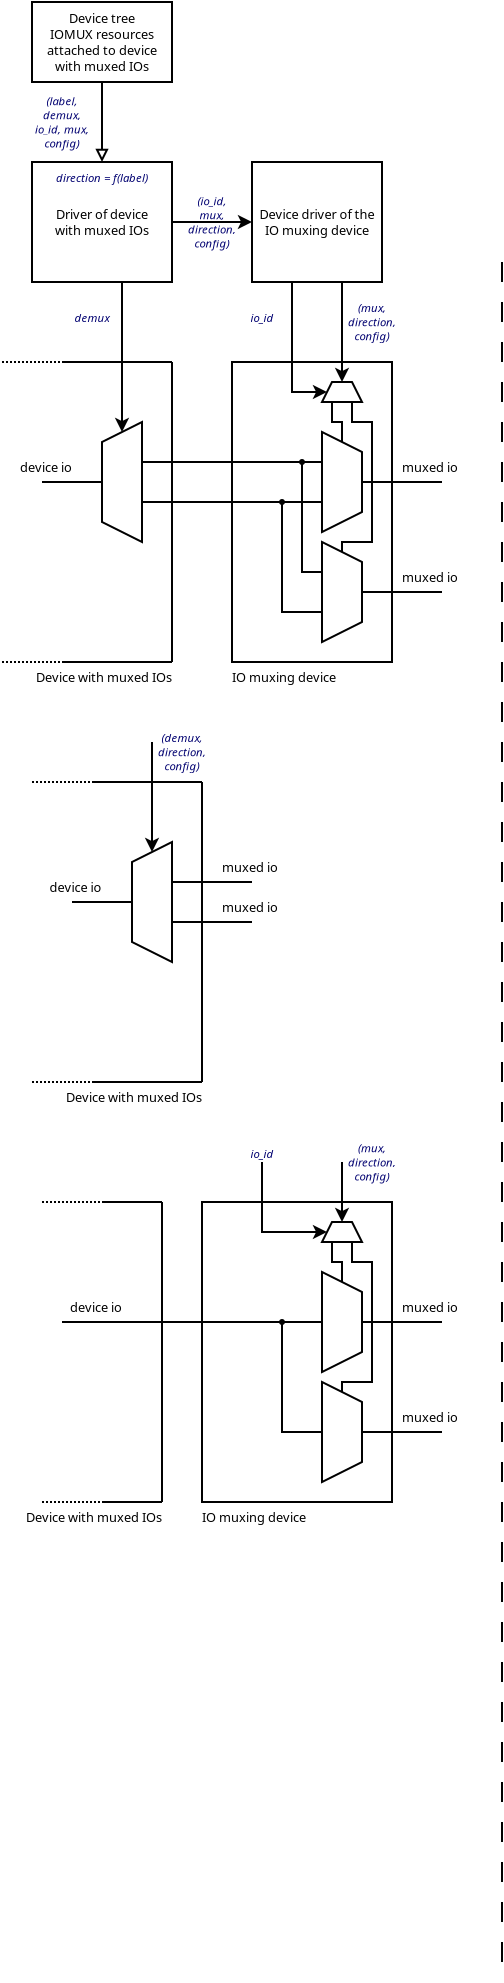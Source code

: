 <?xml version="1.0" encoding="UTF-8"?>
<dia:diagram xmlns:dia="http://www.lysator.liu.se/~alla/dia/">
  <dia:layer name="Background" visible="true" active="true">
    <dia:object type="Standard - Line" version="0" id="O0">
      <dia:attribute name="obj_pos">
        <dia:point val="36,0"/>
      </dia:attribute>
      <dia:attribute name="obj_bb">
        <dia:rectangle val="35.95,-0.05;36.05,86.05"/>
      </dia:attribute>
      <dia:attribute name="conn_endpoints">
        <dia:point val="36,0"/>
        <dia:point val="36,86"/>
      </dia:attribute>
      <dia:attribute name="numcp">
        <dia:int val="1"/>
      </dia:attribute>
      <dia:attribute name="line_style">
        <dia:enum val="1"/>
      </dia:attribute>
    </dia:object>
    <dia:object type="Standard - Line" version="0" id="O1">
      <dia:attribute name="obj_pos">
        <dia:point val="12.5,26"/>
      </dia:attribute>
      <dia:attribute name="obj_bb">
        <dia:rectangle val="12.45,25.95;15.55,26.05"/>
      </dia:attribute>
      <dia:attribute name="conn_endpoints">
        <dia:point val="12.5,26"/>
        <dia:point val="15.5,26"/>
      </dia:attribute>
      <dia:attribute name="numcp">
        <dia:int val="1"/>
      </dia:attribute>
      <dia:attribute name="line_style">
        <dia:enum val="4"/>
      </dia:attribute>
    </dia:object>
    <dia:object type="Standard - Line" version="0" id="O2">
      <dia:attribute name="obj_pos">
        <dia:point val="15.5,26"/>
      </dia:attribute>
      <dia:attribute name="obj_bb">
        <dia:rectangle val="15.45,25.95;21.05,26.05"/>
      </dia:attribute>
      <dia:attribute name="conn_endpoints">
        <dia:point val="15.5,26"/>
        <dia:point val="21,26"/>
      </dia:attribute>
      <dia:attribute name="numcp">
        <dia:int val="1"/>
      </dia:attribute>
    </dia:object>
    <dia:object type="Standard - Line" version="0" id="O3">
      <dia:attribute name="obj_pos">
        <dia:point val="21,26"/>
      </dia:attribute>
      <dia:attribute name="obj_bb">
        <dia:rectangle val="20.95,25.95;21.05,41.05"/>
      </dia:attribute>
      <dia:attribute name="conn_endpoints">
        <dia:point val="21,26"/>
        <dia:point val="21,41"/>
      </dia:attribute>
      <dia:attribute name="numcp">
        <dia:int val="1"/>
      </dia:attribute>
    </dia:object>
    <dia:object type="Standard - Line" version="0" id="O4">
      <dia:attribute name="obj_pos">
        <dia:point val="12.5,41"/>
      </dia:attribute>
      <dia:attribute name="obj_bb">
        <dia:rectangle val="12.45,40.95;15.55,41.05"/>
      </dia:attribute>
      <dia:attribute name="conn_endpoints">
        <dia:point val="12.5,41"/>
        <dia:point val="15.5,41"/>
      </dia:attribute>
      <dia:attribute name="numcp">
        <dia:int val="1"/>
      </dia:attribute>
      <dia:attribute name="line_style">
        <dia:enum val="4"/>
      </dia:attribute>
    </dia:object>
    <dia:object type="Standard - Line" version="0" id="O5">
      <dia:attribute name="obj_pos">
        <dia:point val="15.5,41"/>
      </dia:attribute>
      <dia:attribute name="obj_bb">
        <dia:rectangle val="15.45,40.95;21.05,41.05"/>
      </dia:attribute>
      <dia:attribute name="conn_endpoints">
        <dia:point val="15.5,41"/>
        <dia:point val="21,41"/>
      </dia:attribute>
      <dia:attribute name="numcp">
        <dia:int val="1"/>
      </dia:attribute>
    </dia:object>
    <dia:object type="Standard - Line" version="0" id="O6">
      <dia:attribute name="obj_pos">
        <dia:point val="14.5,32"/>
      </dia:attribute>
      <dia:attribute name="obj_bb">
        <dia:rectangle val="14.45,31.95;17.55,32.05"/>
      </dia:attribute>
      <dia:attribute name="conn_endpoints">
        <dia:point val="14.5,32"/>
        <dia:point val="17.5,32"/>
      </dia:attribute>
      <dia:attribute name="numcp">
        <dia:int val="1"/>
      </dia:attribute>
      <dia:connections>
        <dia:connection handle="1" to="O7" connection="7"/>
      </dia:connections>
    </dia:object>
    <dia:object type="Standard - Polygon" version="0" id="O7">
      <dia:attribute name="obj_pos">
        <dia:point val="17.5,30"/>
      </dia:attribute>
      <dia:attribute name="obj_bb">
        <dia:rectangle val="17.45,28.919;19.55,35.081"/>
      </dia:attribute>
      <dia:attribute name="poly_points">
        <dia:point val="17.5,30"/>
        <dia:point val="19.5,29"/>
        <dia:point val="19.5,35"/>
        <dia:point val="17.5,34"/>
      </dia:attribute>
      <dia:attribute name="show_background">
        <dia:boolean val="true"/>
      </dia:attribute>
    </dia:object>
    <dia:object type="Standard - Line" version="0" id="O8">
      <dia:attribute name="obj_pos">
        <dia:point val="18.5,24"/>
      </dia:attribute>
      <dia:attribute name="obj_bb">
        <dia:rectangle val="18.138,23.95;18.862,29.612"/>
      </dia:attribute>
      <dia:attribute name="conn_endpoints">
        <dia:point val="18.5,24"/>
        <dia:point val="18.5,29.5"/>
      </dia:attribute>
      <dia:attribute name="numcp">
        <dia:int val="1"/>
      </dia:attribute>
      <dia:attribute name="end_arrow">
        <dia:enum val="22"/>
      </dia:attribute>
      <dia:attribute name="end_arrow_length">
        <dia:real val="0.5"/>
      </dia:attribute>
      <dia:attribute name="end_arrow_width">
        <dia:real val="0.5"/>
      </dia:attribute>
      <dia:connections>
        <dia:connection handle="1" to="O7" connection="1"/>
      </dia:connections>
    </dia:object>
    <dia:object type="Standard - Text" version="1" id="O9">
      <dia:attribute name="obj_pos">
        <dia:point val="16,31.5"/>
      </dia:attribute>
      <dia:attribute name="obj_bb">
        <dia:rectangle val="13.12,30.905;16,31.65"/>
      </dia:attribute>
      <dia:attribute name="text">
        <dia:composite type="text">
          <dia:attribute name="string">
            <dia:string>#device io#</dia:string>
          </dia:attribute>
          <dia:attribute name="font">
            <dia:font family="sans" style="0" name="Helvetica"/>
          </dia:attribute>
          <dia:attribute name="height">
            <dia:real val="0.8"/>
          </dia:attribute>
          <dia:attribute name="pos">
            <dia:point val="16,31.5"/>
          </dia:attribute>
          <dia:attribute name="color">
            <dia:color val="#000000"/>
          </dia:attribute>
          <dia:attribute name="alignment">
            <dia:enum val="2"/>
          </dia:attribute>
        </dia:composite>
      </dia:attribute>
      <dia:attribute name="valign">
        <dia:enum val="3"/>
      </dia:attribute>
    </dia:object>
    <dia:object type="Standard - Text" version="1" id="O10">
      <dia:attribute name="obj_pos">
        <dia:point val="20,24"/>
      </dia:attribute>
      <dia:attribute name="obj_bb">
        <dia:rectangle val="18.666,23.475;21.334,25.544"/>
      </dia:attribute>
      <dia:attribute name="text">
        <dia:composite type="text">
          <dia:attribute name="string">
            <dia:string>#(demux,
direction,
config)#</dia:string>
          </dia:attribute>
          <dia:attribute name="font">
            <dia:font family="sans" style="8" name="Helvetica-Oblique"/>
          </dia:attribute>
          <dia:attribute name="height">
            <dia:real val="0.706"/>
          </dia:attribute>
          <dia:attribute name="pos">
            <dia:point val="20,24"/>
          </dia:attribute>
          <dia:attribute name="color">
            <dia:color val="#000070"/>
          </dia:attribute>
          <dia:attribute name="alignment">
            <dia:enum val="1"/>
          </dia:attribute>
        </dia:composite>
      </dia:attribute>
      <dia:attribute name="valign">
        <dia:enum val="3"/>
      </dia:attribute>
    </dia:object>
    <dia:object type="Standard - Line" version="0" id="O11">
      <dia:attribute name="obj_pos">
        <dia:point val="19.5,31"/>
      </dia:attribute>
      <dia:attribute name="obj_bb">
        <dia:rectangle val="19.45,30.95;23.55,31.05"/>
      </dia:attribute>
      <dia:attribute name="conn_endpoints">
        <dia:point val="19.5,31"/>
        <dia:point val="23.5,31"/>
      </dia:attribute>
      <dia:attribute name="numcp">
        <dia:int val="1"/>
      </dia:attribute>
    </dia:object>
    <dia:object type="Standard - Line" version="0" id="O12">
      <dia:attribute name="obj_pos">
        <dia:point val="19.5,33"/>
      </dia:attribute>
      <dia:attribute name="obj_bb">
        <dia:rectangle val="19.45,32.95;23.55,33.05"/>
      </dia:attribute>
      <dia:attribute name="conn_endpoints">
        <dia:point val="19.5,33"/>
        <dia:point val="23.5,33"/>
      </dia:attribute>
      <dia:attribute name="numcp">
        <dia:int val="1"/>
      </dia:attribute>
    </dia:object>
    <dia:object type="Standard - Text" version="1" id="O13">
      <dia:attribute name="obj_pos">
        <dia:point val="22,30.5"/>
      </dia:attribute>
      <dia:attribute name="obj_bb">
        <dia:rectangle val="22,29.905;24.962,30.65"/>
      </dia:attribute>
      <dia:attribute name="text">
        <dia:composite type="text">
          <dia:attribute name="string">
            <dia:string>#muxed io#</dia:string>
          </dia:attribute>
          <dia:attribute name="font">
            <dia:font family="sans" style="0" name="Helvetica"/>
          </dia:attribute>
          <dia:attribute name="height">
            <dia:real val="0.8"/>
          </dia:attribute>
          <dia:attribute name="pos">
            <dia:point val="22,30.5"/>
          </dia:attribute>
          <dia:attribute name="color">
            <dia:color val="#000000"/>
          </dia:attribute>
          <dia:attribute name="alignment">
            <dia:enum val="0"/>
          </dia:attribute>
        </dia:composite>
      </dia:attribute>
      <dia:attribute name="valign">
        <dia:enum val="3"/>
      </dia:attribute>
    </dia:object>
    <dia:object type="Standard - Text" version="1" id="O14">
      <dia:attribute name="obj_pos">
        <dia:point val="22,32.5"/>
      </dia:attribute>
      <dia:attribute name="obj_bb">
        <dia:rectangle val="22,31.905;24.962,32.65"/>
      </dia:attribute>
      <dia:attribute name="text">
        <dia:composite type="text">
          <dia:attribute name="string">
            <dia:string>#muxed io#</dia:string>
          </dia:attribute>
          <dia:attribute name="font">
            <dia:font family="sans" style="0" name="Helvetica"/>
          </dia:attribute>
          <dia:attribute name="height">
            <dia:real val="0.8"/>
          </dia:attribute>
          <dia:attribute name="pos">
            <dia:point val="22,32.5"/>
          </dia:attribute>
          <dia:attribute name="color">
            <dia:color val="#000000"/>
          </dia:attribute>
          <dia:attribute name="alignment">
            <dia:enum val="0"/>
          </dia:attribute>
        </dia:composite>
      </dia:attribute>
      <dia:attribute name="valign">
        <dia:enum val="3"/>
      </dia:attribute>
    </dia:object>
    <dia:object type="Standard - Box" version="0" id="O15">
      <dia:attribute name="obj_pos">
        <dia:point val="21,47"/>
      </dia:attribute>
      <dia:attribute name="obj_bb">
        <dia:rectangle val="20.95,46.95;30.55,62.05"/>
      </dia:attribute>
      <dia:attribute name="elem_corner">
        <dia:point val="21,47"/>
      </dia:attribute>
      <dia:attribute name="elem_width">
        <dia:real val="9.5"/>
      </dia:attribute>
      <dia:attribute name="elem_height">
        <dia:real val="15"/>
      </dia:attribute>
      <dia:attribute name="border_width">
        <dia:real val="0.1"/>
      </dia:attribute>
      <dia:attribute name="show_background">
        <dia:boolean val="false"/>
      </dia:attribute>
    </dia:object>
    <dia:object type="Standard - Line" version="0" id="O16">
      <dia:attribute name="obj_pos">
        <dia:point val="13,47"/>
      </dia:attribute>
      <dia:attribute name="obj_bb">
        <dia:rectangle val="12.95,46.95;16.05,47.05"/>
      </dia:attribute>
      <dia:attribute name="conn_endpoints">
        <dia:point val="13,47"/>
        <dia:point val="16,47"/>
      </dia:attribute>
      <dia:attribute name="numcp">
        <dia:int val="1"/>
      </dia:attribute>
      <dia:attribute name="line_style">
        <dia:enum val="4"/>
      </dia:attribute>
    </dia:object>
    <dia:object type="Standard - Line" version="0" id="O17">
      <dia:attribute name="obj_pos">
        <dia:point val="16,47"/>
      </dia:attribute>
      <dia:attribute name="obj_bb">
        <dia:rectangle val="15.95,46.95;19.05,47.05"/>
      </dia:attribute>
      <dia:attribute name="conn_endpoints">
        <dia:point val="16,47"/>
        <dia:point val="19,47"/>
      </dia:attribute>
      <dia:attribute name="numcp">
        <dia:int val="1"/>
      </dia:attribute>
    </dia:object>
    <dia:object type="Standard - Line" version="0" id="O18">
      <dia:attribute name="obj_pos">
        <dia:point val="19,47"/>
      </dia:attribute>
      <dia:attribute name="obj_bb">
        <dia:rectangle val="18.95,46.95;19.05,62.05"/>
      </dia:attribute>
      <dia:attribute name="conn_endpoints">
        <dia:point val="19,47"/>
        <dia:point val="19,62"/>
      </dia:attribute>
      <dia:attribute name="numcp">
        <dia:int val="1"/>
      </dia:attribute>
    </dia:object>
    <dia:object type="Standard - Line" version="0" id="O19">
      <dia:attribute name="obj_pos">
        <dia:point val="13,62"/>
      </dia:attribute>
      <dia:attribute name="obj_bb">
        <dia:rectangle val="12.95,61.95;16.05,62.05"/>
      </dia:attribute>
      <dia:attribute name="conn_endpoints">
        <dia:point val="13,62"/>
        <dia:point val="16,62"/>
      </dia:attribute>
      <dia:attribute name="numcp">
        <dia:int val="1"/>
      </dia:attribute>
      <dia:attribute name="line_style">
        <dia:enum val="4"/>
      </dia:attribute>
    </dia:object>
    <dia:object type="Standard - Line" version="0" id="O20">
      <dia:attribute name="obj_pos">
        <dia:point val="16,62"/>
      </dia:attribute>
      <dia:attribute name="obj_bb">
        <dia:rectangle val="15.95,61.95;19.05,62.05"/>
      </dia:attribute>
      <dia:attribute name="conn_endpoints">
        <dia:point val="16,62"/>
        <dia:point val="19,62"/>
      </dia:attribute>
      <dia:attribute name="numcp">
        <dia:int val="1"/>
      </dia:attribute>
    </dia:object>
    <dia:object type="Standard - Polygon" version="0" id="O21">
      <dia:attribute name="obj_pos">
        <dia:point val="27.5,48"/>
      </dia:attribute>
      <dia:attribute name="obj_bb">
        <dia:rectangle val="26.919,47.95;29.081,49.05"/>
      </dia:attribute>
      <dia:attribute name="poly_points">
        <dia:point val="27.5,48"/>
        <dia:point val="28.5,48"/>
        <dia:point val="29,49"/>
        <dia:point val="27,49"/>
      </dia:attribute>
      <dia:attribute name="show_background">
        <dia:boolean val="true"/>
      </dia:attribute>
    </dia:object>
    <dia:object type="Standard - Polygon" version="0" id="O22">
      <dia:attribute name="obj_pos">
        <dia:point val="29,51.5"/>
      </dia:attribute>
      <dia:attribute name="obj_bb">
        <dia:rectangle val="26.95,50.419;29.05,55.581"/>
      </dia:attribute>
      <dia:attribute name="poly_points">
        <dia:point val="29,51.5"/>
        <dia:point val="27,50.5"/>
        <dia:point val="27,55.5"/>
        <dia:point val="29,54.5"/>
      </dia:attribute>
      <dia:attribute name="show_background">
        <dia:boolean val="true"/>
      </dia:attribute>
    </dia:object>
    <dia:object type="Standard - Polygon" version="0" id="O23">
      <dia:attribute name="obj_pos">
        <dia:point val="29,57"/>
      </dia:attribute>
      <dia:attribute name="obj_bb">
        <dia:rectangle val="26.95,55.919;29.05,61.081"/>
      </dia:attribute>
      <dia:attribute name="poly_points">
        <dia:point val="29,57"/>
        <dia:point val="27,56"/>
        <dia:point val="27,61"/>
        <dia:point val="29,60"/>
      </dia:attribute>
      <dia:attribute name="show_background">
        <dia:boolean val="true"/>
      </dia:attribute>
    </dia:object>
    <dia:object type="Standard - ZigZagLine" version="1" id="O24">
      <dia:attribute name="obj_pos">
        <dia:point val="27,58.5"/>
      </dia:attribute>
      <dia:attribute name="obj_bb">
        <dia:rectangle val="24.95,52.95;27.05,58.55"/>
      </dia:attribute>
      <dia:attribute name="orth_points">
        <dia:point val="27,58.5"/>
        <dia:point val="25,58.5"/>
        <dia:point val="25,53"/>
        <dia:point val="25,53"/>
      </dia:attribute>
      <dia:attribute name="orth_orient">
        <dia:enum val="0"/>
        <dia:enum val="1"/>
        <dia:enum val="0"/>
      </dia:attribute>
      <dia:attribute name="autorouting">
        <dia:boolean val="false"/>
      </dia:attribute>
      <dia:connections>
        <dia:connection handle="0" to="O23" connection="3"/>
        <dia:connection handle="1" to="O25" connection="8"/>
      </dia:connections>
    </dia:object>
    <dia:object type="Standard - Ellipse" version="0" id="O25">
      <dia:attribute name="obj_pos">
        <dia:point val="24.9,52.9"/>
      </dia:attribute>
      <dia:attribute name="obj_bb">
        <dia:rectangle val="24.85,52.85;25.15,53.15"/>
      </dia:attribute>
      <dia:attribute name="elem_corner">
        <dia:point val="24.9,52.9"/>
      </dia:attribute>
      <dia:attribute name="elem_width">
        <dia:real val="0.2"/>
      </dia:attribute>
      <dia:attribute name="elem_height">
        <dia:real val="0.2"/>
      </dia:attribute>
      <dia:attribute name="border_width">
        <dia:real val="0.1"/>
      </dia:attribute>
      <dia:attribute name="inner_color">
        <dia:color val="#000000"/>
      </dia:attribute>
      <dia:attribute name="aspect">
        <dia:enum val="2"/>
      </dia:attribute>
    </dia:object>
    <dia:object type="Standard - Line" version="0" id="O26">
      <dia:attribute name="obj_pos">
        <dia:point val="28,45"/>
      </dia:attribute>
      <dia:attribute name="obj_bb">
        <dia:rectangle val="27.638,44.95;28.362,48.112"/>
      </dia:attribute>
      <dia:attribute name="conn_endpoints">
        <dia:point val="28,45"/>
        <dia:point val="28,48"/>
      </dia:attribute>
      <dia:attribute name="numcp">
        <dia:int val="1"/>
      </dia:attribute>
      <dia:attribute name="end_arrow">
        <dia:enum val="22"/>
      </dia:attribute>
      <dia:attribute name="end_arrow_length">
        <dia:real val="0.5"/>
      </dia:attribute>
      <dia:attribute name="end_arrow_width">
        <dia:real val="0.5"/>
      </dia:attribute>
      <dia:connections>
        <dia:connection handle="1" to="O21" connection="1"/>
      </dia:connections>
    </dia:object>
    <dia:object type="Standard - ZigZagLine" version="1" id="O27">
      <dia:attribute name="obj_pos">
        <dia:point val="28,51"/>
      </dia:attribute>
      <dia:attribute name="obj_bb">
        <dia:rectangle val="27.45,48.929;28.05,51"/>
      </dia:attribute>
      <dia:attribute name="orth_points">
        <dia:point val="28,51"/>
        <dia:point val="28,51"/>
        <dia:point val="28,50"/>
        <dia:point val="27.5,50"/>
        <dia:point val="27.5,49"/>
        <dia:point val="27.5,49"/>
      </dia:attribute>
      <dia:attribute name="orth_orient">
        <dia:enum val="0"/>
        <dia:enum val="1"/>
        <dia:enum val="0"/>
        <dia:enum val="1"/>
        <dia:enum val="0"/>
      </dia:attribute>
      <dia:attribute name="autorouting">
        <dia:boolean val="false"/>
      </dia:attribute>
      <dia:connections>
        <dia:connection handle="0" to="O22" connection="1"/>
      </dia:connections>
    </dia:object>
    <dia:object type="Standard - ZigZagLine" version="1" id="O28">
      <dia:attribute name="obj_pos">
        <dia:point val="28,56.5"/>
      </dia:attribute>
      <dia:attribute name="obj_bb">
        <dia:rectangle val="27.95,48.929;29.55,56.55"/>
      </dia:attribute>
      <dia:attribute name="orth_points">
        <dia:point val="28,56.5"/>
        <dia:point val="28,56"/>
        <dia:point val="29.5,56"/>
        <dia:point val="29.5,50"/>
        <dia:point val="28.5,50"/>
        <dia:point val="28.5,49"/>
        <dia:point val="28.5,49"/>
      </dia:attribute>
      <dia:attribute name="orth_orient">
        <dia:enum val="1"/>
        <dia:enum val="0"/>
        <dia:enum val="1"/>
        <dia:enum val="0"/>
        <dia:enum val="1"/>
        <dia:enum val="0"/>
      </dia:attribute>
      <dia:attribute name="autorouting">
        <dia:boolean val="false"/>
      </dia:attribute>
      <dia:connections>
        <dia:connection handle="0" to="O23" connection="1"/>
      </dia:connections>
    </dia:object>
    <dia:object type="Standard - ZigZagLine" version="1" id="O29">
      <dia:attribute name="obj_pos">
        <dia:point val="27.25,48.5"/>
      </dia:attribute>
      <dia:attribute name="obj_bb">
        <dia:rectangle val="23.95,44.929;27.3,48.862"/>
      </dia:attribute>
      <dia:attribute name="orth_points">
        <dia:point val="27.25,48.5"/>
        <dia:point val="24,48.5"/>
        <dia:point val="24,45"/>
        <dia:point val="24,45"/>
      </dia:attribute>
      <dia:attribute name="orth_orient">
        <dia:enum val="0"/>
        <dia:enum val="1"/>
        <dia:enum val="0"/>
      </dia:attribute>
      <dia:attribute name="autorouting">
        <dia:boolean val="false"/>
      </dia:attribute>
      <dia:attribute name="start_arrow">
        <dia:enum val="22"/>
      </dia:attribute>
      <dia:attribute name="start_arrow_length">
        <dia:real val="0.5"/>
      </dia:attribute>
      <dia:attribute name="start_arrow_width">
        <dia:real val="0.5"/>
      </dia:attribute>
      <dia:connections>
        <dia:connection handle="0" to="O21" connection="7"/>
      </dia:connections>
    </dia:object>
    <dia:object type="Standard - Line" version="0" id="O30">
      <dia:attribute name="obj_pos">
        <dia:point val="29,53"/>
      </dia:attribute>
      <dia:attribute name="obj_bb">
        <dia:rectangle val="28.95,52.95;33.05,53.05"/>
      </dia:attribute>
      <dia:attribute name="conn_endpoints">
        <dia:point val="29,53"/>
        <dia:point val="33,53"/>
      </dia:attribute>
      <dia:attribute name="numcp">
        <dia:int val="1"/>
      </dia:attribute>
      <dia:connections>
        <dia:connection handle="0" to="O22" connection="7"/>
      </dia:connections>
    </dia:object>
    <dia:object type="Standard - Text" version="1" id="O31">
      <dia:attribute name="obj_pos">
        <dia:point val="17,52.5"/>
      </dia:attribute>
      <dia:attribute name="obj_bb">
        <dia:rectangle val="14.12,51.905;17,52.65"/>
      </dia:attribute>
      <dia:attribute name="text">
        <dia:composite type="text">
          <dia:attribute name="string">
            <dia:string>#device io#</dia:string>
          </dia:attribute>
          <dia:attribute name="font">
            <dia:font family="sans" style="0" name="Helvetica"/>
          </dia:attribute>
          <dia:attribute name="height">
            <dia:real val="0.8"/>
          </dia:attribute>
          <dia:attribute name="pos">
            <dia:point val="17,52.5"/>
          </dia:attribute>
          <dia:attribute name="color">
            <dia:color val="#000000"/>
          </dia:attribute>
          <dia:attribute name="alignment">
            <dia:enum val="2"/>
          </dia:attribute>
        </dia:composite>
      </dia:attribute>
      <dia:attribute name="valign">
        <dia:enum val="3"/>
      </dia:attribute>
    </dia:object>
    <dia:object type="Standard - Text" version="1" id="O32">
      <dia:attribute name="obj_pos">
        <dia:point val="31,52.5"/>
      </dia:attribute>
      <dia:attribute name="obj_bb">
        <dia:rectangle val="31,51.905;33.962,52.65"/>
      </dia:attribute>
      <dia:attribute name="text">
        <dia:composite type="text">
          <dia:attribute name="string">
            <dia:string>#muxed io#</dia:string>
          </dia:attribute>
          <dia:attribute name="font">
            <dia:font family="sans" style="0" name="Helvetica"/>
          </dia:attribute>
          <dia:attribute name="height">
            <dia:real val="0.8"/>
          </dia:attribute>
          <dia:attribute name="pos">
            <dia:point val="31,52.5"/>
          </dia:attribute>
          <dia:attribute name="color">
            <dia:color val="#000000"/>
          </dia:attribute>
          <dia:attribute name="alignment">
            <dia:enum val="0"/>
          </dia:attribute>
        </dia:composite>
      </dia:attribute>
      <dia:attribute name="valign">
        <dia:enum val="3"/>
      </dia:attribute>
    </dia:object>
    <dia:object type="Standard - Text" version="1" id="O33">
      <dia:attribute name="obj_pos">
        <dia:point val="31,58"/>
      </dia:attribute>
      <dia:attribute name="obj_bb">
        <dia:rectangle val="31,57.405;33.962,58.15"/>
      </dia:attribute>
      <dia:attribute name="text">
        <dia:composite type="text">
          <dia:attribute name="string">
            <dia:string>#muxed io#</dia:string>
          </dia:attribute>
          <dia:attribute name="font">
            <dia:font family="sans" style="0" name="Helvetica"/>
          </dia:attribute>
          <dia:attribute name="height">
            <dia:real val="0.8"/>
          </dia:attribute>
          <dia:attribute name="pos">
            <dia:point val="31,58"/>
          </dia:attribute>
          <dia:attribute name="color">
            <dia:color val="#000000"/>
          </dia:attribute>
          <dia:attribute name="alignment">
            <dia:enum val="0"/>
          </dia:attribute>
        </dia:composite>
      </dia:attribute>
      <dia:attribute name="valign">
        <dia:enum val="3"/>
      </dia:attribute>
    </dia:object>
    <dia:object type="Standard - Text" version="1" id="O34">
      <dia:attribute name="obj_pos">
        <dia:point val="24,44.8"/>
      </dia:attribute>
      <dia:attribute name="obj_bb">
        <dia:rectangle val="23.35,44.275;24.65,44.932"/>
      </dia:attribute>
      <dia:attribute name="text">
        <dia:composite type="text">
          <dia:attribute name="string">
            <dia:string>#io_id#</dia:string>
          </dia:attribute>
          <dia:attribute name="font">
            <dia:font family="sans" style="8" name="Helvetica-Oblique"/>
          </dia:attribute>
          <dia:attribute name="height">
            <dia:real val="0.706"/>
          </dia:attribute>
          <dia:attribute name="pos">
            <dia:point val="24,44.8"/>
          </dia:attribute>
          <dia:attribute name="color">
            <dia:color val="#000070"/>
          </dia:attribute>
          <dia:attribute name="alignment">
            <dia:enum val="1"/>
          </dia:attribute>
        </dia:composite>
      </dia:attribute>
      <dia:attribute name="valign">
        <dia:enum val="3"/>
      </dia:attribute>
    </dia:object>
    <dia:object type="Standard - Line" version="0" id="O35">
      <dia:attribute name="obj_pos">
        <dia:point val="29,58.5"/>
      </dia:attribute>
      <dia:attribute name="obj_bb">
        <dia:rectangle val="28.95,58.45;33.05,58.55"/>
      </dia:attribute>
      <dia:attribute name="conn_endpoints">
        <dia:point val="29,58.5"/>
        <dia:point val="33,58.5"/>
      </dia:attribute>
      <dia:attribute name="numcp">
        <dia:int val="1"/>
      </dia:attribute>
      <dia:connections>
        <dia:connection handle="0" to="O23" connection="7"/>
      </dia:connections>
    </dia:object>
    <dia:object type="Standard - Line" version="0" id="O36">
      <dia:attribute name="obj_pos">
        <dia:point val="14,53"/>
      </dia:attribute>
      <dia:attribute name="obj_bb">
        <dia:rectangle val="13.95,52.95;27.05,53.05"/>
      </dia:attribute>
      <dia:attribute name="conn_endpoints">
        <dia:point val="14,53"/>
        <dia:point val="27,53"/>
      </dia:attribute>
      <dia:attribute name="numcp">
        <dia:int val="1"/>
      </dia:attribute>
      <dia:connections>
        <dia:connection handle="1" to="O22" connection="3"/>
      </dia:connections>
    </dia:object>
    <dia:object type="Standard - Box" version="0" id="O37">
      <dia:attribute name="obj_pos">
        <dia:point val="12.5,-5"/>
      </dia:attribute>
      <dia:attribute name="obj_bb">
        <dia:rectangle val="12.45,-5.05;19.55,1.05"/>
      </dia:attribute>
      <dia:attribute name="elem_corner">
        <dia:point val="12.5,-5"/>
      </dia:attribute>
      <dia:attribute name="elem_width">
        <dia:real val="7"/>
      </dia:attribute>
      <dia:attribute name="elem_height">
        <dia:real val="6"/>
      </dia:attribute>
      <dia:attribute name="border_width">
        <dia:real val="0.1"/>
      </dia:attribute>
      <dia:attribute name="show_background">
        <dia:boolean val="false"/>
      </dia:attribute>
    </dia:object>
    <dia:object type="Standard - Box" version="0" id="O38">
      <dia:attribute name="obj_pos">
        <dia:point val="23.5,-5"/>
      </dia:attribute>
      <dia:attribute name="obj_bb">
        <dia:rectangle val="23.45,-5.05;30.05,1.05"/>
      </dia:attribute>
      <dia:attribute name="elem_corner">
        <dia:point val="23.5,-5"/>
      </dia:attribute>
      <dia:attribute name="elem_width">
        <dia:real val="6.5"/>
      </dia:attribute>
      <dia:attribute name="elem_height">
        <dia:real val="6"/>
      </dia:attribute>
      <dia:attribute name="border_width">
        <dia:real val="0.1"/>
      </dia:attribute>
      <dia:attribute name="show_background">
        <dia:boolean val="false"/>
      </dia:attribute>
    </dia:object>
    <dia:object type="Standard - Line" version="0" id="O39">
      <dia:attribute name="obj_pos">
        <dia:point val="16,-9"/>
      </dia:attribute>
      <dia:attribute name="obj_bb">
        <dia:rectangle val="15.669,-9.05;16.331,-4.888"/>
      </dia:attribute>
      <dia:attribute name="conn_endpoints">
        <dia:point val="16,-9"/>
        <dia:point val="16,-5"/>
      </dia:attribute>
      <dia:attribute name="numcp">
        <dia:int val="1"/>
      </dia:attribute>
      <dia:attribute name="end_arrow">
        <dia:enum val="2"/>
      </dia:attribute>
      <dia:attribute name="end_arrow_length">
        <dia:real val="0.5"/>
      </dia:attribute>
      <dia:attribute name="end_arrow_width">
        <dia:real val="0.5"/>
      </dia:attribute>
      <dia:connections>
        <dia:connection handle="0" to="O45" connection="6"/>
        <dia:connection handle="1" to="O37" connection="1"/>
      </dia:connections>
    </dia:object>
    <dia:object type="Standard - Text" version="1" id="O40">
      <dia:attribute name="obj_pos">
        <dia:point val="16,-2"/>
      </dia:attribute>
      <dia:attribute name="obj_bb">
        <dia:rectangle val="13.45,-2.8;18.569,-1.2"/>
      </dia:attribute>
      <dia:attribute name="text">
        <dia:composite type="text">
          <dia:attribute name="string">
            <dia:string>#Driver of device
with muxed IOs#</dia:string>
          </dia:attribute>
          <dia:attribute name="font">
            <dia:font family="sans" style="0" name="Helvetica"/>
          </dia:attribute>
          <dia:attribute name="height">
            <dia:real val="0.8"/>
          </dia:attribute>
          <dia:attribute name="pos">
            <dia:point val="16,-2.187"/>
          </dia:attribute>
          <dia:attribute name="color">
            <dia:color val="#000000"/>
          </dia:attribute>
          <dia:attribute name="alignment">
            <dia:enum val="1"/>
          </dia:attribute>
        </dia:composite>
      </dia:attribute>
      <dia:attribute name="valign">
        <dia:enum val="2"/>
      </dia:attribute>
      <dia:connections>
        <dia:connection handle="0" to="O37" connection="8"/>
      </dia:connections>
    </dia:object>
    <dia:object type="Standard - Text" version="1" id="O41">
      <dia:attribute name="obj_pos">
        <dia:point val="26.75,-2"/>
      </dia:attribute>
      <dia:attribute name="obj_bb">
        <dia:rectangle val="23.574,-2.8;29.945,-1.2"/>
      </dia:attribute>
      <dia:attribute name="text">
        <dia:composite type="text">
          <dia:attribute name="string">
            <dia:string>#Device driver of the
IO muxing device#</dia:string>
          </dia:attribute>
          <dia:attribute name="font">
            <dia:font family="sans" style="0" name="Helvetica"/>
          </dia:attribute>
          <dia:attribute name="height">
            <dia:real val="0.8"/>
          </dia:attribute>
          <dia:attribute name="pos">
            <dia:point val="26.75,-2.187"/>
          </dia:attribute>
          <dia:attribute name="color">
            <dia:color val="#000000"/>
          </dia:attribute>
          <dia:attribute name="alignment">
            <dia:enum val="1"/>
          </dia:attribute>
        </dia:composite>
      </dia:attribute>
      <dia:attribute name="valign">
        <dia:enum val="2"/>
      </dia:attribute>
      <dia:connections>
        <dia:connection handle="0" to="O38" connection="8"/>
      </dia:connections>
    </dia:object>
    <dia:object type="Standard - Text" version="1" id="O42">
      <dia:attribute name="obj_pos">
        <dia:point val="14,-7"/>
      </dia:attribute>
      <dia:attribute name="obj_bb">
        <dia:rectangle val="12.459,-8.387;15.541,-5.613"/>
      </dia:attribute>
      <dia:attribute name="text">
        <dia:composite type="text">
          <dia:attribute name="string">
            <dia:string>#(label,
demux,
io_id, mux,
config)#</dia:string>
          </dia:attribute>
          <dia:attribute name="font">
            <dia:font family="sans" style="8" name="Helvetica-Oblique"/>
          </dia:attribute>
          <dia:attribute name="height">
            <dia:real val="0.706"/>
          </dia:attribute>
          <dia:attribute name="pos">
            <dia:point val="14,-7.862"/>
          </dia:attribute>
          <dia:attribute name="color">
            <dia:color val="#000070"/>
          </dia:attribute>
          <dia:attribute name="alignment">
            <dia:enum val="1"/>
          </dia:attribute>
        </dia:composite>
      </dia:attribute>
      <dia:attribute name="valign">
        <dia:enum val="2"/>
      </dia:attribute>
    </dia:object>
    <dia:object type="Standard - Text" version="1" id="O43">
      <dia:attribute name="obj_pos">
        <dia:point val="16,-4"/>
      </dia:attribute>
      <dia:attribute name="obj_bb">
        <dia:rectangle val="13.338,-4.525;18.663,-3.868"/>
      </dia:attribute>
      <dia:attribute name="text">
        <dia:composite type="text">
          <dia:attribute name="string">
            <dia:string>#direction = f(label)#</dia:string>
          </dia:attribute>
          <dia:attribute name="font">
            <dia:font family="sans" style="8" name="Helvetica-Oblique"/>
          </dia:attribute>
          <dia:attribute name="height">
            <dia:real val="0.706"/>
          </dia:attribute>
          <dia:attribute name="pos">
            <dia:point val="16,-4"/>
          </dia:attribute>
          <dia:attribute name="color">
            <dia:color val="#000070"/>
          </dia:attribute>
          <dia:attribute name="alignment">
            <dia:enum val="1"/>
          </dia:attribute>
        </dia:composite>
      </dia:attribute>
      <dia:attribute name="valign">
        <dia:enum val="3"/>
      </dia:attribute>
    </dia:object>
    <dia:object type="Standard - Line" version="0" id="O44">
      <dia:attribute name="obj_pos">
        <dia:point val="19.5,-2"/>
      </dia:attribute>
      <dia:attribute name="obj_bb">
        <dia:rectangle val="19.45,-2.362;23.612,-1.638"/>
      </dia:attribute>
      <dia:attribute name="conn_endpoints">
        <dia:point val="19.5,-2"/>
        <dia:point val="23.5,-2"/>
      </dia:attribute>
      <dia:attribute name="numcp">
        <dia:int val="1"/>
      </dia:attribute>
      <dia:attribute name="end_arrow">
        <dia:enum val="22"/>
      </dia:attribute>
      <dia:attribute name="end_arrow_length">
        <dia:real val="0.5"/>
      </dia:attribute>
      <dia:attribute name="end_arrow_width">
        <dia:real val="0.5"/>
      </dia:attribute>
      <dia:connections>
        <dia:connection handle="0" to="O37" connection="4"/>
        <dia:connection handle="1" to="O38" connection="3"/>
      </dia:connections>
    </dia:object>
    <dia:object type="Standard - Box" version="0" id="O45">
      <dia:attribute name="obj_pos">
        <dia:point val="12.5,-13"/>
      </dia:attribute>
      <dia:attribute name="obj_bb">
        <dia:rectangle val="12.45,-13.05;19.55,-8.95"/>
      </dia:attribute>
      <dia:attribute name="elem_corner">
        <dia:point val="12.5,-13"/>
      </dia:attribute>
      <dia:attribute name="elem_width">
        <dia:real val="7"/>
      </dia:attribute>
      <dia:attribute name="elem_height">
        <dia:real val="4"/>
      </dia:attribute>
      <dia:attribute name="border_width">
        <dia:real val="0.1"/>
      </dia:attribute>
      <dia:attribute name="show_background">
        <dia:boolean val="false"/>
      </dia:attribute>
    </dia:object>
    <dia:object type="Standard - Text" version="1" id="O46">
      <dia:attribute name="obj_pos">
        <dia:point val="16,-11"/>
      </dia:attribute>
      <dia:attribute name="obj_bb">
        <dia:rectangle val="13,-12.6;19.019,-9.4"/>
      </dia:attribute>
      <dia:attribute name="text">
        <dia:composite type="text">
          <dia:attribute name="string">
            <dia:string>#Device tree
IOMUX resources
attached to device
with muxed IOs#</dia:string>
          </dia:attribute>
          <dia:attribute name="font">
            <dia:font family="sans" style="0" name="Helvetica"/>
          </dia:attribute>
          <dia:attribute name="height">
            <dia:real val="0.8"/>
          </dia:attribute>
          <dia:attribute name="pos">
            <dia:point val="16,-11.987"/>
          </dia:attribute>
          <dia:attribute name="color">
            <dia:color val="#000000"/>
          </dia:attribute>
          <dia:attribute name="alignment">
            <dia:enum val="1"/>
          </dia:attribute>
        </dia:composite>
      </dia:attribute>
      <dia:attribute name="valign">
        <dia:enum val="2"/>
      </dia:attribute>
      <dia:connections>
        <dia:connection handle="0" to="O45" connection="8"/>
      </dia:connections>
    </dia:object>
    <dia:object type="Standard - Text" version="1" id="O47">
      <dia:attribute name="obj_pos">
        <dia:point val="21.5,-2"/>
      </dia:attribute>
      <dia:attribute name="obj_bb">
        <dia:rectangle val="20.166,-3.387;22.834,-0.613"/>
      </dia:attribute>
      <dia:attribute name="text">
        <dia:composite type="text">
          <dia:attribute name="string">
            <dia:string>#(io_id,
mux,
direction,
config)#</dia:string>
          </dia:attribute>
          <dia:attribute name="font">
            <dia:font family="sans" style="8" name="Helvetica-Oblique"/>
          </dia:attribute>
          <dia:attribute name="height">
            <dia:real val="0.706"/>
          </dia:attribute>
          <dia:attribute name="pos">
            <dia:point val="21.5,-2.862"/>
          </dia:attribute>
          <dia:attribute name="color">
            <dia:color val="#000070"/>
          </dia:attribute>
          <dia:attribute name="alignment">
            <dia:enum val="1"/>
          </dia:attribute>
        </dia:composite>
      </dia:attribute>
      <dia:attribute name="valign">
        <dia:enum val="2"/>
      </dia:attribute>
      <dia:connections>
        <dia:connection handle="0" to="O44" connection="0"/>
      </dia:connections>
    </dia:object>
    <dia:object type="Standard - Line" version="0" id="O48">
      <dia:attribute name="obj_pos">
        <dia:point val="17,1"/>
      </dia:attribute>
      <dia:attribute name="obj_bb">
        <dia:rectangle val="16.638,0.95;17.362,8.612"/>
      </dia:attribute>
      <dia:attribute name="conn_endpoints">
        <dia:point val="17,1"/>
        <dia:point val="17,8.5"/>
      </dia:attribute>
      <dia:attribute name="numcp">
        <dia:int val="1"/>
      </dia:attribute>
      <dia:attribute name="end_arrow">
        <dia:enum val="22"/>
      </dia:attribute>
      <dia:attribute name="end_arrow_length">
        <dia:real val="0.5"/>
      </dia:attribute>
      <dia:attribute name="end_arrow_width">
        <dia:real val="0.5"/>
      </dia:attribute>
      <dia:connections>
        <dia:connection handle="1" to="O56" connection="1"/>
      </dia:connections>
    </dia:object>
    <dia:object type="Standard - Text" version="1" id="O49">
      <dia:attribute name="obj_pos">
        <dia:point val="29.5,45"/>
      </dia:attribute>
      <dia:attribute name="obj_bb">
        <dia:rectangle val="28.166,43.966;30.834,46.034"/>
      </dia:attribute>
      <dia:attribute name="text">
        <dia:composite type="text">
          <dia:attribute name="string">
            <dia:string>#(mux,
direction,
config)#</dia:string>
          </dia:attribute>
          <dia:attribute name="font">
            <dia:font family="sans" style="8" name="Helvetica-Oblique"/>
          </dia:attribute>
          <dia:attribute name="height">
            <dia:real val="0.706"/>
          </dia:attribute>
          <dia:attribute name="pos">
            <dia:point val="29.5,44.491"/>
          </dia:attribute>
          <dia:attribute name="color">
            <dia:color val="#000070"/>
          </dia:attribute>
          <dia:attribute name="alignment">
            <dia:enum val="1"/>
          </dia:attribute>
        </dia:composite>
      </dia:attribute>
      <dia:attribute name="valign">
        <dia:enum val="2"/>
      </dia:attribute>
    </dia:object>
    <dia:object type="Standard - Line" version="0" id="O50">
      <dia:attribute name="obj_pos">
        <dia:point val="11,5"/>
      </dia:attribute>
      <dia:attribute name="obj_bb">
        <dia:rectangle val="10.95,4.95;14.05,5.05"/>
      </dia:attribute>
      <dia:attribute name="conn_endpoints">
        <dia:point val="11,5"/>
        <dia:point val="14,5"/>
      </dia:attribute>
      <dia:attribute name="numcp">
        <dia:int val="1"/>
      </dia:attribute>
      <dia:attribute name="line_style">
        <dia:enum val="4"/>
      </dia:attribute>
    </dia:object>
    <dia:object type="Standard - Line" version="0" id="O51">
      <dia:attribute name="obj_pos">
        <dia:point val="14,5"/>
      </dia:attribute>
      <dia:attribute name="obj_bb">
        <dia:rectangle val="13.95,4.95;19.55,5.05"/>
      </dia:attribute>
      <dia:attribute name="conn_endpoints">
        <dia:point val="14,5"/>
        <dia:point val="19.5,5"/>
      </dia:attribute>
      <dia:attribute name="numcp">
        <dia:int val="1"/>
      </dia:attribute>
    </dia:object>
    <dia:object type="Standard - Line" version="0" id="O52">
      <dia:attribute name="obj_pos">
        <dia:point val="19.5,5"/>
      </dia:attribute>
      <dia:attribute name="obj_bb">
        <dia:rectangle val="19.45,4.95;19.55,20.05"/>
      </dia:attribute>
      <dia:attribute name="conn_endpoints">
        <dia:point val="19.5,5"/>
        <dia:point val="19.5,20"/>
      </dia:attribute>
      <dia:attribute name="numcp">
        <dia:int val="1"/>
      </dia:attribute>
    </dia:object>
    <dia:object type="Standard - Line" version="0" id="O53">
      <dia:attribute name="obj_pos">
        <dia:point val="11,20"/>
      </dia:attribute>
      <dia:attribute name="obj_bb">
        <dia:rectangle val="10.95,19.95;14.05,20.05"/>
      </dia:attribute>
      <dia:attribute name="conn_endpoints">
        <dia:point val="11,20"/>
        <dia:point val="14,20"/>
      </dia:attribute>
      <dia:attribute name="numcp">
        <dia:int val="1"/>
      </dia:attribute>
      <dia:attribute name="line_style">
        <dia:enum val="4"/>
      </dia:attribute>
    </dia:object>
    <dia:object type="Standard - Line" version="0" id="O54">
      <dia:attribute name="obj_pos">
        <dia:point val="14,20"/>
      </dia:attribute>
      <dia:attribute name="obj_bb">
        <dia:rectangle val="13.95,19.95;19.55,20.05"/>
      </dia:attribute>
      <dia:attribute name="conn_endpoints">
        <dia:point val="14,20"/>
        <dia:point val="19.5,20"/>
      </dia:attribute>
      <dia:attribute name="numcp">
        <dia:int val="1"/>
      </dia:attribute>
    </dia:object>
    <dia:object type="Standard - Line" version="0" id="O55">
      <dia:attribute name="obj_pos">
        <dia:point val="13,11"/>
      </dia:attribute>
      <dia:attribute name="obj_bb">
        <dia:rectangle val="12.95,10.95;16.05,11.05"/>
      </dia:attribute>
      <dia:attribute name="conn_endpoints">
        <dia:point val="13,11"/>
        <dia:point val="16,11"/>
      </dia:attribute>
      <dia:attribute name="numcp">
        <dia:int val="1"/>
      </dia:attribute>
      <dia:connections>
        <dia:connection handle="1" to="O56" connection="7"/>
      </dia:connections>
    </dia:object>
    <dia:object type="Standard - Polygon" version="0" id="O56">
      <dia:attribute name="obj_pos">
        <dia:point val="16,9"/>
      </dia:attribute>
      <dia:attribute name="obj_bb">
        <dia:rectangle val="15.95,7.919;18.05,14.081"/>
      </dia:attribute>
      <dia:attribute name="poly_points">
        <dia:point val="16,9"/>
        <dia:point val="18,8"/>
        <dia:point val="18,14"/>
        <dia:point val="16,13"/>
      </dia:attribute>
      <dia:attribute name="show_background">
        <dia:boolean val="true"/>
      </dia:attribute>
    </dia:object>
    <dia:object type="Standard - Polygon" version="0" id="O57">
      <dia:attribute name="obj_pos">
        <dia:point val="27.5,6"/>
      </dia:attribute>
      <dia:attribute name="obj_bb">
        <dia:rectangle val="26.919,5.95;29.081,7.05"/>
      </dia:attribute>
      <dia:attribute name="poly_points">
        <dia:point val="27.5,6"/>
        <dia:point val="28.5,6"/>
        <dia:point val="29,7"/>
        <dia:point val="27,7"/>
      </dia:attribute>
      <dia:attribute name="show_background">
        <dia:boolean val="true"/>
      </dia:attribute>
    </dia:object>
    <dia:object type="Standard - Polygon" version="0" id="O58">
      <dia:attribute name="obj_pos">
        <dia:point val="29,9.5"/>
      </dia:attribute>
      <dia:attribute name="obj_bb">
        <dia:rectangle val="26.95,8.419;29.05,13.581"/>
      </dia:attribute>
      <dia:attribute name="poly_points">
        <dia:point val="29,9.5"/>
        <dia:point val="27,8.5"/>
        <dia:point val="27,13.5"/>
        <dia:point val="29,12.5"/>
      </dia:attribute>
      <dia:attribute name="show_background">
        <dia:boolean val="true"/>
      </dia:attribute>
    </dia:object>
    <dia:object type="Standard - Polygon" version="0" id="O59">
      <dia:attribute name="obj_pos">
        <dia:point val="29,15"/>
      </dia:attribute>
      <dia:attribute name="obj_bb">
        <dia:rectangle val="26.95,13.919;29.05,19.081"/>
      </dia:attribute>
      <dia:attribute name="poly_points">
        <dia:point val="29,15"/>
        <dia:point val="27,14"/>
        <dia:point val="27,19"/>
        <dia:point val="29,18"/>
      </dia:attribute>
      <dia:attribute name="show_background">
        <dia:boolean val="true"/>
      </dia:attribute>
    </dia:object>
    <dia:object type="Standard - ZigZagLine" version="1" id="O60">
      <dia:attribute name="obj_pos">
        <dia:point val="27,15.5"/>
      </dia:attribute>
      <dia:attribute name="obj_bb">
        <dia:rectangle val="25.95,9.929;27.05,15.55"/>
      </dia:attribute>
      <dia:attribute name="orth_points">
        <dia:point val="27,15.5"/>
        <dia:point val="26,15.5"/>
        <dia:point val="26,10"/>
        <dia:point val="26,10"/>
      </dia:attribute>
      <dia:attribute name="orth_orient">
        <dia:enum val="0"/>
        <dia:enum val="1"/>
        <dia:enum val="0"/>
      </dia:attribute>
      <dia:attribute name="autorouting">
        <dia:boolean val="false"/>
      </dia:attribute>
    </dia:object>
    <dia:object type="Standard - ZigZagLine" version="1" id="O61">
      <dia:attribute name="obj_pos">
        <dia:point val="27,17.5"/>
      </dia:attribute>
      <dia:attribute name="obj_bb">
        <dia:rectangle val="24.95,11.929;27.05,17.55"/>
      </dia:attribute>
      <dia:attribute name="orth_points">
        <dia:point val="27,17.5"/>
        <dia:point val="25,17.5"/>
        <dia:point val="25,12"/>
        <dia:point val="25,12"/>
      </dia:attribute>
      <dia:attribute name="orth_orient">
        <dia:enum val="0"/>
        <dia:enum val="1"/>
        <dia:enum val="0"/>
      </dia:attribute>
      <dia:attribute name="autorouting">
        <dia:boolean val="false"/>
      </dia:attribute>
    </dia:object>
    <dia:object type="Standard - Ellipse" version="0" id="O62">
      <dia:attribute name="obj_pos">
        <dia:point val="25.9,9.9"/>
      </dia:attribute>
      <dia:attribute name="obj_bb">
        <dia:rectangle val="25.85,9.85;26.15,10.15"/>
      </dia:attribute>
      <dia:attribute name="elem_corner">
        <dia:point val="25.9,9.9"/>
      </dia:attribute>
      <dia:attribute name="elem_width">
        <dia:real val="0.2"/>
      </dia:attribute>
      <dia:attribute name="elem_height">
        <dia:real val="0.2"/>
      </dia:attribute>
      <dia:attribute name="border_width">
        <dia:real val="0.1"/>
      </dia:attribute>
      <dia:attribute name="inner_color">
        <dia:color val="#000000"/>
      </dia:attribute>
      <dia:attribute name="aspect">
        <dia:enum val="2"/>
      </dia:attribute>
    </dia:object>
    <dia:object type="Standard - Ellipse" version="0" id="O63">
      <dia:attribute name="obj_pos">
        <dia:point val="24.9,11.9"/>
      </dia:attribute>
      <dia:attribute name="obj_bb">
        <dia:rectangle val="24.85,11.85;25.15,12.15"/>
      </dia:attribute>
      <dia:attribute name="elem_corner">
        <dia:point val="24.9,11.9"/>
      </dia:attribute>
      <dia:attribute name="elem_width">
        <dia:real val="0.2"/>
      </dia:attribute>
      <dia:attribute name="elem_height">
        <dia:real val="0.2"/>
      </dia:attribute>
      <dia:attribute name="border_width">
        <dia:real val="0.1"/>
      </dia:attribute>
      <dia:attribute name="inner_color">
        <dia:color val="#000000"/>
      </dia:attribute>
      <dia:attribute name="aspect">
        <dia:enum val="2"/>
      </dia:attribute>
    </dia:object>
    <dia:object type="Standard - Line" version="0" id="O64">
      <dia:attribute name="obj_pos">
        <dia:point val="28,1"/>
      </dia:attribute>
      <dia:attribute name="obj_bb">
        <dia:rectangle val="27.638,0.95;28.362,6.112"/>
      </dia:attribute>
      <dia:attribute name="conn_endpoints">
        <dia:point val="28,1"/>
        <dia:point val="28,6"/>
      </dia:attribute>
      <dia:attribute name="numcp">
        <dia:int val="1"/>
      </dia:attribute>
      <dia:attribute name="end_arrow">
        <dia:enum val="22"/>
      </dia:attribute>
      <dia:attribute name="end_arrow_length">
        <dia:real val="0.5"/>
      </dia:attribute>
      <dia:attribute name="end_arrow_width">
        <dia:real val="0.5"/>
      </dia:attribute>
      <dia:connections>
        <dia:connection handle="1" to="O57" connection="1"/>
      </dia:connections>
    </dia:object>
    <dia:object type="Standard - ZigZagLine" version="1" id="O65">
      <dia:attribute name="obj_pos">
        <dia:point val="28,9"/>
      </dia:attribute>
      <dia:attribute name="obj_bb">
        <dia:rectangle val="27.45,6.929;28.05,9"/>
      </dia:attribute>
      <dia:attribute name="orth_points">
        <dia:point val="28,9"/>
        <dia:point val="28,9"/>
        <dia:point val="28,8"/>
        <dia:point val="27.5,8"/>
        <dia:point val="27.5,7"/>
        <dia:point val="27.5,7"/>
      </dia:attribute>
      <dia:attribute name="orth_orient">
        <dia:enum val="0"/>
        <dia:enum val="1"/>
        <dia:enum val="0"/>
        <dia:enum val="1"/>
        <dia:enum val="0"/>
      </dia:attribute>
      <dia:attribute name="autorouting">
        <dia:boolean val="false"/>
      </dia:attribute>
      <dia:connections>
        <dia:connection handle="0" to="O58" connection="1"/>
      </dia:connections>
    </dia:object>
    <dia:object type="Standard - ZigZagLine" version="1" id="O66">
      <dia:attribute name="obj_pos">
        <dia:point val="28,14.5"/>
      </dia:attribute>
      <dia:attribute name="obj_bb">
        <dia:rectangle val="27.95,6.929;29.55,14.55"/>
      </dia:attribute>
      <dia:attribute name="orth_points">
        <dia:point val="28,14.5"/>
        <dia:point val="28,14"/>
        <dia:point val="29.5,14"/>
        <dia:point val="29.5,8"/>
        <dia:point val="28.5,8"/>
        <dia:point val="28.5,7"/>
        <dia:point val="28.5,7"/>
      </dia:attribute>
      <dia:attribute name="orth_orient">
        <dia:enum val="1"/>
        <dia:enum val="0"/>
        <dia:enum val="1"/>
        <dia:enum val="0"/>
        <dia:enum val="1"/>
        <dia:enum val="0"/>
      </dia:attribute>
      <dia:attribute name="autorouting">
        <dia:boolean val="false"/>
      </dia:attribute>
      <dia:connections>
        <dia:connection handle="0" to="O59" connection="1"/>
      </dia:connections>
    </dia:object>
    <dia:object type="Standard - ZigZagLine" version="1" id="O67">
      <dia:attribute name="obj_pos">
        <dia:point val="27.25,6.5"/>
      </dia:attribute>
      <dia:attribute name="obj_bb">
        <dia:rectangle val="25.45,0.929;27.3,6.862"/>
      </dia:attribute>
      <dia:attribute name="orth_points">
        <dia:point val="27.25,6.5"/>
        <dia:point val="25.5,6.5"/>
        <dia:point val="25.5,1"/>
        <dia:point val="25.5,1"/>
      </dia:attribute>
      <dia:attribute name="orth_orient">
        <dia:enum val="0"/>
        <dia:enum val="1"/>
        <dia:enum val="0"/>
      </dia:attribute>
      <dia:attribute name="autorouting">
        <dia:boolean val="false"/>
      </dia:attribute>
      <dia:attribute name="start_arrow">
        <dia:enum val="22"/>
      </dia:attribute>
      <dia:attribute name="start_arrow_length">
        <dia:real val="0.5"/>
      </dia:attribute>
      <dia:attribute name="start_arrow_width">
        <dia:real val="0.5"/>
      </dia:attribute>
      <dia:connections>
        <dia:connection handle="0" to="O57" connection="7"/>
      </dia:connections>
    </dia:object>
    <dia:object type="Standard - Line" version="0" id="O68">
      <dia:attribute name="obj_pos">
        <dia:point val="29,11"/>
      </dia:attribute>
      <dia:attribute name="obj_bb">
        <dia:rectangle val="28.95,10.95;33.05,11.05"/>
      </dia:attribute>
      <dia:attribute name="conn_endpoints">
        <dia:point val="29,11"/>
        <dia:point val="33,11"/>
      </dia:attribute>
      <dia:attribute name="numcp">
        <dia:int val="1"/>
      </dia:attribute>
      <dia:connections>
        <dia:connection handle="0" to="O58" connection="7"/>
      </dia:connections>
    </dia:object>
    <dia:object type="Standard - Text" version="1" id="O69">
      <dia:attribute name="obj_pos">
        <dia:point val="22.5,21"/>
      </dia:attribute>
      <dia:attribute name="obj_bb">
        <dia:rectangle val="22.5,20.405;28.105,21.15"/>
      </dia:attribute>
      <dia:attribute name="text">
        <dia:composite type="text">
          <dia:attribute name="string">
            <dia:string>#IO muxing device#</dia:string>
          </dia:attribute>
          <dia:attribute name="font">
            <dia:font family="sans" style="0" name="Helvetica"/>
          </dia:attribute>
          <dia:attribute name="height">
            <dia:real val="0.8"/>
          </dia:attribute>
          <dia:attribute name="pos">
            <dia:point val="22.5,21"/>
          </dia:attribute>
          <dia:attribute name="color">
            <dia:color val="#000000"/>
          </dia:attribute>
          <dia:attribute name="alignment">
            <dia:enum val="0"/>
          </dia:attribute>
        </dia:composite>
      </dia:attribute>
      <dia:attribute name="valign">
        <dia:enum val="3"/>
      </dia:attribute>
    </dia:object>
    <dia:object type="Standard - Text" version="1" id="O70">
      <dia:attribute name="obj_pos">
        <dia:point val="19.5,21"/>
      </dia:attribute>
      <dia:attribute name="obj_bb">
        <dia:rectangle val="12.127,20.405;19.5,21.15"/>
      </dia:attribute>
      <dia:attribute name="text">
        <dia:composite type="text">
          <dia:attribute name="string">
            <dia:string>#Device with muxed IOs#</dia:string>
          </dia:attribute>
          <dia:attribute name="font">
            <dia:font family="sans" style="0" name="Helvetica"/>
          </dia:attribute>
          <dia:attribute name="height">
            <dia:real val="0.8"/>
          </dia:attribute>
          <dia:attribute name="pos">
            <dia:point val="19.5,21"/>
          </dia:attribute>
          <dia:attribute name="color">
            <dia:color val="#000000"/>
          </dia:attribute>
          <dia:attribute name="alignment">
            <dia:enum val="2"/>
          </dia:attribute>
        </dia:composite>
      </dia:attribute>
      <dia:attribute name="valign">
        <dia:enum val="3"/>
      </dia:attribute>
    </dia:object>
    <dia:object type="Standard - Text" version="1" id="O71">
      <dia:attribute name="obj_pos">
        <dia:point val="14.5,10.5"/>
      </dia:attribute>
      <dia:attribute name="obj_bb">
        <dia:rectangle val="11.62,9.905;14.5,10.65"/>
      </dia:attribute>
      <dia:attribute name="text">
        <dia:composite type="text">
          <dia:attribute name="string">
            <dia:string>#device io#</dia:string>
          </dia:attribute>
          <dia:attribute name="font">
            <dia:font family="sans" style="0" name="Helvetica"/>
          </dia:attribute>
          <dia:attribute name="height">
            <dia:real val="0.8"/>
          </dia:attribute>
          <dia:attribute name="pos">
            <dia:point val="14.5,10.5"/>
          </dia:attribute>
          <dia:attribute name="color">
            <dia:color val="#000000"/>
          </dia:attribute>
          <dia:attribute name="alignment">
            <dia:enum val="2"/>
          </dia:attribute>
        </dia:composite>
      </dia:attribute>
      <dia:attribute name="valign">
        <dia:enum val="3"/>
      </dia:attribute>
    </dia:object>
    <dia:object type="Standard - Text" version="1" id="O72">
      <dia:attribute name="obj_pos">
        <dia:point val="31,10.5"/>
      </dia:attribute>
      <dia:attribute name="obj_bb">
        <dia:rectangle val="31,9.905;33.962,10.65"/>
      </dia:attribute>
      <dia:attribute name="text">
        <dia:composite type="text">
          <dia:attribute name="string">
            <dia:string>#muxed io#</dia:string>
          </dia:attribute>
          <dia:attribute name="font">
            <dia:font family="sans" style="0" name="Helvetica"/>
          </dia:attribute>
          <dia:attribute name="height">
            <dia:real val="0.8"/>
          </dia:attribute>
          <dia:attribute name="pos">
            <dia:point val="31,10.5"/>
          </dia:attribute>
          <dia:attribute name="color">
            <dia:color val="#000000"/>
          </dia:attribute>
          <dia:attribute name="alignment">
            <dia:enum val="0"/>
          </dia:attribute>
        </dia:composite>
      </dia:attribute>
      <dia:attribute name="valign">
        <dia:enum val="3"/>
      </dia:attribute>
    </dia:object>
    <dia:object type="Standard - Text" version="1" id="O73">
      <dia:attribute name="obj_pos">
        <dia:point val="31,16"/>
      </dia:attribute>
      <dia:attribute name="obj_bb">
        <dia:rectangle val="31,15.405;33.962,16.15"/>
      </dia:attribute>
      <dia:attribute name="text">
        <dia:composite type="text">
          <dia:attribute name="string">
            <dia:string>#muxed io#</dia:string>
          </dia:attribute>
          <dia:attribute name="font">
            <dia:font family="sans" style="0" name="Helvetica"/>
          </dia:attribute>
          <dia:attribute name="height">
            <dia:real val="0.8"/>
          </dia:attribute>
          <dia:attribute name="pos">
            <dia:point val="31,16"/>
          </dia:attribute>
          <dia:attribute name="color">
            <dia:color val="#000000"/>
          </dia:attribute>
          <dia:attribute name="alignment">
            <dia:enum val="0"/>
          </dia:attribute>
        </dia:composite>
      </dia:attribute>
      <dia:attribute name="valign">
        <dia:enum val="3"/>
      </dia:attribute>
    </dia:object>
    <dia:object type="Standard - Text" version="1" id="O74">
      <dia:attribute name="obj_pos">
        <dia:point val="15.5,3"/>
      </dia:attribute>
      <dia:attribute name="obj_bb">
        <dia:rectangle val="14.51,2.459;16.474,3.165"/>
      </dia:attribute>
      <dia:attribute name="text">
        <dia:composite type="text">
          <dia:attribute name="string">
            <dia:string>#demux#</dia:string>
          </dia:attribute>
          <dia:attribute name="font">
            <dia:font family="sans" style="8" name="Helvetica-Oblique"/>
          </dia:attribute>
          <dia:attribute name="height">
            <dia:real val="0.706"/>
          </dia:attribute>
          <dia:attribute name="pos">
            <dia:point val="15.5,3"/>
          </dia:attribute>
          <dia:attribute name="color">
            <dia:color val="#000070"/>
          </dia:attribute>
          <dia:attribute name="alignment">
            <dia:enum val="1"/>
          </dia:attribute>
        </dia:composite>
      </dia:attribute>
      <dia:attribute name="valign">
        <dia:enum val="3"/>
      </dia:attribute>
    </dia:object>
    <dia:object type="Standard - Text" version="1" id="O75">
      <dia:attribute name="obj_pos">
        <dia:point val="24,3"/>
      </dia:attribute>
      <dia:attribute name="obj_bb">
        <dia:rectangle val="23.35,2.475;24.65,3.132"/>
      </dia:attribute>
      <dia:attribute name="text">
        <dia:composite type="text">
          <dia:attribute name="string">
            <dia:string>#io_id#</dia:string>
          </dia:attribute>
          <dia:attribute name="font">
            <dia:font family="sans" style="8" name="Helvetica-Oblique"/>
          </dia:attribute>
          <dia:attribute name="height">
            <dia:real val="0.706"/>
          </dia:attribute>
          <dia:attribute name="pos">
            <dia:point val="24,3"/>
          </dia:attribute>
          <dia:attribute name="color">
            <dia:color val="#000070"/>
          </dia:attribute>
          <dia:attribute name="alignment">
            <dia:enum val="1"/>
          </dia:attribute>
        </dia:composite>
      </dia:attribute>
      <dia:attribute name="valign">
        <dia:enum val="3"/>
      </dia:attribute>
    </dia:object>
    <dia:object type="Standard - Text" version="1" id="O76">
      <dia:attribute name="obj_pos">
        <dia:point val="29.5,2.5"/>
      </dia:attribute>
      <dia:attribute name="obj_bb">
        <dia:rectangle val="28.166,1.959;30.85,4.076"/>
      </dia:attribute>
      <dia:attribute name="text">
        <dia:composite type="text">
          <dia:attribute name="string">
            <dia:string>#(mux,
direction,
config)#</dia:string>
          </dia:attribute>
          <dia:attribute name="font">
            <dia:font family="sans" style="8" name="Helvetica-Oblique"/>
          </dia:attribute>
          <dia:attribute name="height">
            <dia:real val="0.706"/>
          </dia:attribute>
          <dia:attribute name="pos">
            <dia:point val="29.5,2.5"/>
          </dia:attribute>
          <dia:attribute name="color">
            <dia:color val="#000070"/>
          </dia:attribute>
          <dia:attribute name="alignment">
            <dia:enum val="1"/>
          </dia:attribute>
        </dia:composite>
      </dia:attribute>
      <dia:attribute name="valign">
        <dia:enum val="3"/>
      </dia:attribute>
    </dia:object>
    <dia:object type="Standard - Box" version="0" id="O77">
      <dia:attribute name="obj_pos">
        <dia:point val="22.5,5"/>
      </dia:attribute>
      <dia:attribute name="obj_bb">
        <dia:rectangle val="22.45,4.95;30.55,20.05"/>
      </dia:attribute>
      <dia:attribute name="elem_corner">
        <dia:point val="22.5,5"/>
      </dia:attribute>
      <dia:attribute name="elem_width">
        <dia:real val="8"/>
      </dia:attribute>
      <dia:attribute name="elem_height">
        <dia:real val="15"/>
      </dia:attribute>
      <dia:attribute name="border_width">
        <dia:real val="0.1"/>
      </dia:attribute>
      <dia:attribute name="show_background">
        <dia:boolean val="false"/>
      </dia:attribute>
    </dia:object>
    <dia:object type="Standard - Line" version="0" id="O78">
      <dia:attribute name="obj_pos">
        <dia:point val="29,16.5"/>
      </dia:attribute>
      <dia:attribute name="obj_bb">
        <dia:rectangle val="28.95,16.45;33.05,16.55"/>
      </dia:attribute>
      <dia:attribute name="conn_endpoints">
        <dia:point val="29,16.5"/>
        <dia:point val="33,16.5"/>
      </dia:attribute>
      <dia:attribute name="numcp">
        <dia:int val="1"/>
      </dia:attribute>
      <dia:connections>
        <dia:connection handle="0" to="O59" connection="7"/>
      </dia:connections>
    </dia:object>
    <dia:object type="Standard - Line" version="0" id="O79">
      <dia:attribute name="obj_pos">
        <dia:point val="18,10"/>
      </dia:attribute>
      <dia:attribute name="obj_bb">
        <dia:rectangle val="17.95,9.95;27.05,10.05"/>
      </dia:attribute>
      <dia:attribute name="conn_endpoints">
        <dia:point val="18,10"/>
        <dia:point val="27,10"/>
      </dia:attribute>
      <dia:attribute name="numcp">
        <dia:int val="1"/>
      </dia:attribute>
    </dia:object>
    <dia:object type="Standard - Line" version="0" id="O80">
      <dia:attribute name="obj_pos">
        <dia:point val="18,12"/>
      </dia:attribute>
      <dia:attribute name="obj_bb">
        <dia:rectangle val="17.95,11.95;27.05,12.05"/>
      </dia:attribute>
      <dia:attribute name="conn_endpoints">
        <dia:point val="18,12"/>
        <dia:point val="27,12"/>
      </dia:attribute>
      <dia:attribute name="numcp">
        <dia:int val="1"/>
      </dia:attribute>
    </dia:object>
    <dia:object type="Standard - Text" version="1" id="O81">
      <dia:attribute name="obj_pos">
        <dia:point val="21,63"/>
      </dia:attribute>
      <dia:attribute name="obj_bb">
        <dia:rectangle val="20.981,62.386;26.605,63.187"/>
      </dia:attribute>
      <dia:attribute name="text">
        <dia:composite type="text">
          <dia:attribute name="string">
            <dia:string>#IO muxing device#</dia:string>
          </dia:attribute>
          <dia:attribute name="font">
            <dia:font family="sans" style="0" name="Helvetica"/>
          </dia:attribute>
          <dia:attribute name="height">
            <dia:real val="0.8"/>
          </dia:attribute>
          <dia:attribute name="pos">
            <dia:point val="21,63"/>
          </dia:attribute>
          <dia:attribute name="color">
            <dia:color val="#000000"/>
          </dia:attribute>
          <dia:attribute name="alignment">
            <dia:enum val="0"/>
          </dia:attribute>
        </dia:composite>
      </dia:attribute>
      <dia:attribute name="valign">
        <dia:enum val="3"/>
      </dia:attribute>
    </dia:object>
    <dia:object type="Standard - Text" version="1" id="O82">
      <dia:attribute name="obj_pos">
        <dia:point val="21,42"/>
      </dia:attribute>
      <dia:attribute name="obj_bb">
        <dia:rectangle val="13.609,41.386;21,42.187"/>
      </dia:attribute>
      <dia:attribute name="text">
        <dia:composite type="text">
          <dia:attribute name="string">
            <dia:string>#Device with muxed IOs#</dia:string>
          </dia:attribute>
          <dia:attribute name="font">
            <dia:font family="sans" style="0" name="Helvetica"/>
          </dia:attribute>
          <dia:attribute name="height">
            <dia:real val="0.8"/>
          </dia:attribute>
          <dia:attribute name="pos">
            <dia:point val="21,42"/>
          </dia:attribute>
          <dia:attribute name="color">
            <dia:color val="#000000"/>
          </dia:attribute>
          <dia:attribute name="alignment">
            <dia:enum val="2"/>
          </dia:attribute>
        </dia:composite>
      </dia:attribute>
      <dia:attribute name="valign">
        <dia:enum val="3"/>
      </dia:attribute>
    </dia:object>
    <dia:object type="Standard - Text" version="1" id="O83">
      <dia:attribute name="obj_pos">
        <dia:point val="19,63"/>
      </dia:attribute>
      <dia:attribute name="obj_bb">
        <dia:rectangle val="11.627,62.405;19,63.15"/>
      </dia:attribute>
      <dia:attribute name="text">
        <dia:composite type="text">
          <dia:attribute name="string">
            <dia:string>#Device with muxed IOs#</dia:string>
          </dia:attribute>
          <dia:attribute name="font">
            <dia:font family="sans" style="0" name="Helvetica"/>
          </dia:attribute>
          <dia:attribute name="height">
            <dia:real val="0.8"/>
          </dia:attribute>
          <dia:attribute name="pos">
            <dia:point val="19,63"/>
          </dia:attribute>
          <dia:attribute name="color">
            <dia:color val="#000000"/>
          </dia:attribute>
          <dia:attribute name="alignment">
            <dia:enum val="2"/>
          </dia:attribute>
        </dia:composite>
      </dia:attribute>
      <dia:attribute name="valign">
        <dia:enum val="3"/>
      </dia:attribute>
    </dia:object>
  </dia:layer>
</dia:diagram>
